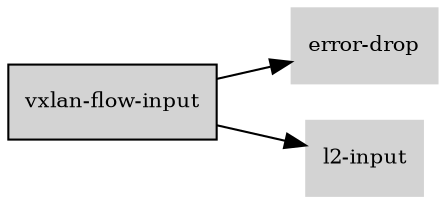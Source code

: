 digraph "vxlan_flow_input_subgraph" {
  rankdir=LR;
  node [shape=box, style=filled, fontsize=10, color=lightgray, fontcolor=black, fillcolor=lightgray];
  "vxlan-flow-input" [color=black, fontcolor=black, fillcolor=lightgray];
  edge [fontsize=8];
  "vxlan-flow-input" -> "error-drop";
  "vxlan-flow-input" -> "l2-input";
}
